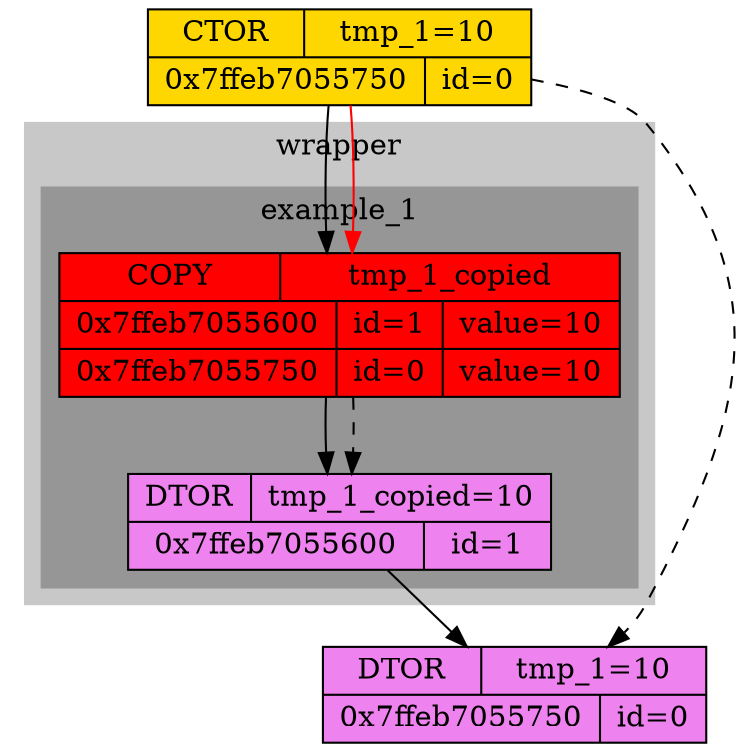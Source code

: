digraph graphname {
	node0CTOR [shape="record", style="filled", fillcolor="gold", label="{{CTOR | tmp_1=10}|{0x7ffeb7055750 | id=0}}"]

subgraph "cluster_0" {
	style=filled;
	color="#c8c8c8";
	
subgraph "cluster_1" {
	style=filled;
	color="#969696";
		node1COPY  [shape="record", style="filled", fillcolor="red" label="{{COPY | tmp_1_copied}|{0x7ffeb7055600 | id=1 | value=10}|{0x7ffeb7055750 | id=0 | value=10}}"]
	node1DTOR [shape="record", style="filled", fillcolor="violet", label="{{DTOR | tmp_1_copied=10}|{0x7ffeb7055600 | id=1}}"]
	label = "example_1" 
}

	label = "wrapper" 
}

	node0DTOR [shape="record", style="filled", fillcolor="violet", label="{{DTOR | tmp_1=10}|{0x7ffeb7055750 | id=0}}"]
	node0CTOR -> node1COPY
	node0CTOR -> node1COPY [color="red"]
	node1COPY -> node1DTOR
	node1COPY -> node1DTOR [style="dashed"]
	node1DTOR -> node0DTOR
	node0CTOR -> node0DTOR [style="dashed"]
}
